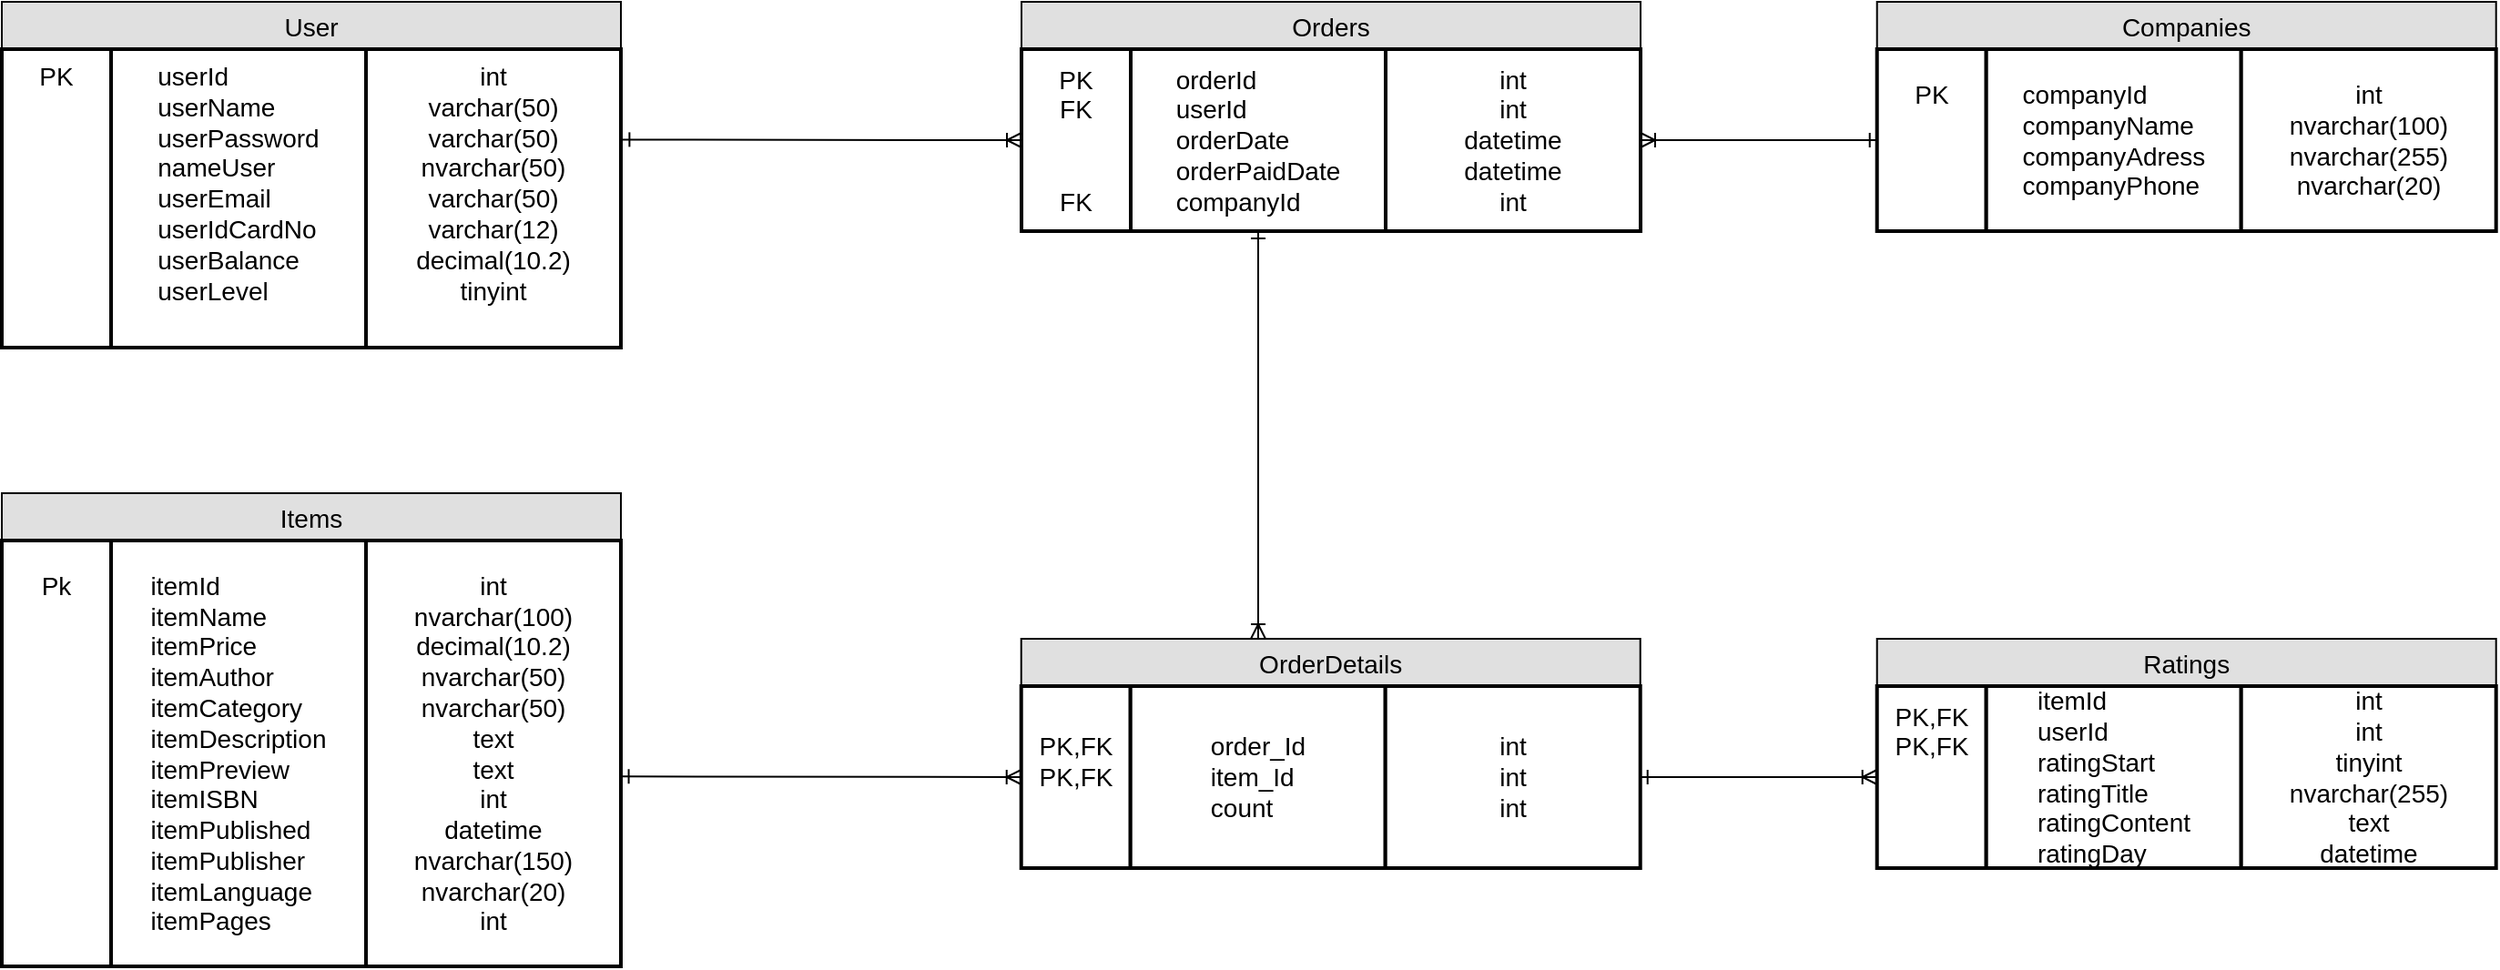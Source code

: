 <mxfile version="10.6.7" type="device"><diagram id="H6oL9b2vd_aFE2yaC4DL" name="Page-1"><mxGraphModel dx="840" dy="403" grid="1" gridSize="10" guides="1" tooltips="1" connect="1" arrows="1" fold="1" page="1" pageScale="1" pageWidth="827" pageHeight="1169" math="0" shadow="0"><root><mxCell id="0"/><mxCell id="1" parent="0"/><mxCell id="TEdLREAjGQqQcRrzh5po-1" value="User" style="text;align=center;verticalAlign=middle;spacingLeft=4;spacingRight=4;strokeColor=#000000;fillColor=#e0e0e0;rotatable=0;points=[[0,0.5],[1,0.5]];portConstraint=eastwest;fontSize=14;" parent="1" vertex="1"><mxGeometry x="180" y="80" width="340" height="26" as="geometry"/></mxCell><mxCell id="TEdLREAjGQqQcRrzh5po-3" value="PK&lt;br&gt;&lt;br&gt;&lt;br&gt;&lt;br&gt;&lt;br&gt;&lt;br&gt;&lt;br&gt;&lt;br&gt;&lt;br&gt;" style="strokeWidth=2;whiteSpace=wrap;html=1;align=center;fontSize=14;" parent="1" vertex="1"><mxGeometry x="180" y="106" width="60" height="164" as="geometry"/></mxCell><mxCell id="TEdLREAjGQqQcRrzh5po-5" value="&lt;div style=&quot;text-align: left&quot;&gt;&lt;span&gt;userId&lt;/span&gt;&lt;br&gt;&lt;/div&gt;&lt;div style=&quot;text-align: left&quot;&gt;&lt;span&gt;userName&lt;/span&gt;&lt;span&gt;&lt;br&gt;&lt;/span&gt;&lt;/div&gt;&lt;div style=&quot;text-align: left&quot;&gt;&lt;span&gt;userPassword&lt;/span&gt;&lt;span&gt;&lt;br&gt;&lt;/span&gt;&lt;/div&gt;&lt;div style=&quot;text-align: left&quot;&gt;&lt;span&gt;nameUser&lt;/span&gt;&lt;span&gt;&lt;br&gt;&lt;/span&gt;&lt;/div&gt;&lt;div style=&quot;text-align: left&quot;&gt;&lt;span&gt;userEmail&lt;/span&gt;&lt;span&gt;&lt;br&gt;&lt;/span&gt;&lt;/div&gt;&lt;div style=&quot;text-align: left&quot;&gt;&lt;span&gt;userIdCardNo&lt;/span&gt;&lt;span&gt;&lt;br&gt;&lt;/span&gt;&lt;/div&gt;&lt;div style=&quot;text-align: left&quot;&gt;&lt;span&gt;userBalance&lt;/span&gt;&lt;span&gt;&lt;br&gt;&lt;/span&gt;&lt;/div&gt;&lt;div style=&quot;text-align: left&quot;&gt;&lt;span&gt;userLevel&lt;/span&gt;&lt;span&gt;&lt;br&gt;&lt;/span&gt;&lt;/div&gt;&lt;div style=&quot;text-align: left&quot;&gt;&lt;br&gt;&lt;/div&gt;" style="strokeWidth=2;whiteSpace=wrap;html=1;align=center;fontSize=14;" parent="1" vertex="1"><mxGeometry x="240" y="106" width="140" height="164" as="geometry"/></mxCell><mxCell id="TEdLREAjGQqQcRrzh5po-6" value="int&lt;br&gt;varchar(50)&lt;br&gt;varchar(50)&lt;br&gt;nvarchar(50)&lt;br&gt;varchar(50)&lt;br&gt;varchar(12)&lt;br&gt;decimal(10.2)&lt;br&gt;&lt;span&gt;tinyint&lt;/span&gt;&lt;br&gt;&lt;br&gt;" style="strokeWidth=2;whiteSpace=wrap;html=1;align=center;fontSize=14;" parent="1" vertex="1"><mxGeometry x="380" y="106" width="140" height="164" as="geometry"/></mxCell><mxCell id="TEdLREAjGQqQcRrzh5po-7" value="Orders" style="text;align=center;verticalAlign=middle;spacingLeft=4;spacingRight=4;strokeColor=#000000;fillColor=#e0e0e0;rotatable=0;points=[[0,0.5],[1,0.5]];portConstraint=eastwest;fontSize=14;" parent="1" vertex="1"><mxGeometry x="740" y="80" width="340" height="26" as="geometry"/></mxCell><mxCell id="TEdLREAjGQqQcRrzh5po-8" value="&lt;br&gt;&lt;br&gt;PK&lt;br&gt;FK&lt;br&gt;&lt;br&gt;&lt;br&gt;FK&lt;br&gt;&lt;br&gt;&lt;br&gt;" style="strokeWidth=2;whiteSpace=wrap;html=1;align=center;fontSize=14;" parent="1" vertex="1"><mxGeometry x="740" y="106" width="60" height="100" as="geometry"/></mxCell><mxCell id="TEdLREAjGQqQcRrzh5po-9" value="&lt;div style=&quot;text-align: left&quot;&gt;&lt;span&gt;&lt;br&gt;&lt;/span&gt;&lt;/div&gt;&lt;div style=&quot;text-align: left&quot;&gt;&lt;span&gt;orderId&lt;/span&gt;&lt;br&gt;&lt;/div&gt;&lt;div style=&quot;text-align: left&quot;&gt;&lt;span&gt;userId&lt;/span&gt;&lt;span&gt;&lt;br&gt;&lt;/span&gt;&lt;/div&gt;&lt;div style=&quot;text-align: left&quot;&gt;&lt;span&gt;orderDate&lt;/span&gt;&lt;span&gt;&lt;br&gt;&lt;/span&gt;&lt;/div&gt;&lt;div style=&quot;text-align: left&quot;&gt;&lt;span&gt;orderPaidDate&lt;/span&gt;&lt;span&gt;&lt;br&gt;&lt;/span&gt;&lt;/div&gt;&lt;div style=&quot;text-align: left&quot;&gt;companyId&lt;span&gt;&lt;br&gt;&lt;/span&gt;&lt;/div&gt;&lt;div style=&quot;text-align: left&quot;&gt;&lt;span&gt;&lt;br&gt;&lt;/span&gt;&lt;/div&gt;" style="strokeWidth=2;whiteSpace=wrap;html=1;align=center;fontSize=14;" parent="1" vertex="1"><mxGeometry x="800" y="106" width="140" height="100" as="geometry"/></mxCell><mxCell id="TEdLREAjGQqQcRrzh5po-10" value="int&lt;br&gt;int&lt;br&gt;datetime&lt;br&gt;datetime&lt;br&gt;int&lt;br&gt;" style="strokeWidth=2;whiteSpace=wrap;html=1;align=center;fontSize=14;" parent="1" vertex="1"><mxGeometry x="940" y="106" width="140" height="100" as="geometry"/></mxCell><mxCell id="TEdLREAjGQqQcRrzh5po-11" value="OrderDetails" style="text;align=center;verticalAlign=middle;spacingLeft=4;spacingRight=4;strokeColor=#000000;fillColor=#e0e0e0;rotatable=0;points=[[0,0.5],[1,0.5]];portConstraint=eastwest;fontSize=14;" parent="1" vertex="1"><mxGeometry x="739.853" y="430" width="340" height="26" as="geometry"/></mxCell><mxCell id="TEdLREAjGQqQcRrzh5po-12" value="PK,FK&lt;br&gt;PK,FK&lt;br&gt;&lt;br&gt;" style="strokeWidth=2;whiteSpace=wrap;html=1;align=center;fontSize=14;" parent="1" vertex="1"><mxGeometry x="739.853" y="456" width="60" height="100" as="geometry"/></mxCell><mxCell id="TEdLREAjGQqQcRrzh5po-13" value="&lt;div style=&quot;text-align: left&quot;&gt;&lt;span&gt;order_Id&lt;/span&gt;&lt;br&gt;&lt;/div&gt;&lt;div style=&quot;text-align: left&quot;&gt;&lt;span&gt;item_Id&lt;/span&gt;&lt;span&gt;&lt;br&gt;&lt;/span&gt;&lt;/div&gt;&lt;div style=&quot;text-align: left&quot;&gt;&lt;span&gt;count&lt;/span&gt;&lt;span&gt;&lt;br&gt;&lt;/span&gt;&lt;/div&gt;" style="strokeWidth=2;whiteSpace=wrap;html=1;align=center;fontSize=14;" parent="1" vertex="1"><mxGeometry x="799.853" y="456" width="140" height="100" as="geometry"/></mxCell><mxCell id="TEdLREAjGQqQcRrzh5po-14" value="int&lt;br&gt;int&lt;br&gt;int&lt;br&gt;" style="strokeWidth=2;whiteSpace=wrap;html=1;align=center;fontSize=14;" parent="1" vertex="1"><mxGeometry x="939.853" y="456" width="140" height="100" as="geometry"/></mxCell><mxCell id="TEdLREAjGQqQcRrzh5po-15" value="Items" style="text;align=center;verticalAlign=middle;spacingLeft=4;spacingRight=4;strokeColor=#000000;fillColor=#e0e0e0;rotatable=0;points=[[0,0.5],[1,0.5]];portConstraint=eastwest;fontSize=14;" parent="1" vertex="1"><mxGeometry x="180" y="350" width="340" height="26" as="geometry"/></mxCell><mxCell id="TEdLREAjGQqQcRrzh5po-16" value="Pk&lt;br&gt;&lt;br&gt;&lt;br&gt;&lt;br&gt;&lt;br&gt;&lt;br&gt;&lt;br&gt;&lt;br&gt;&lt;br&gt;&lt;br&gt;&lt;br&gt;&lt;br&gt;" style="strokeWidth=2;whiteSpace=wrap;html=1;align=center;fontSize=14;" parent="1" vertex="1"><mxGeometry x="180" y="376" width="60" height="234" as="geometry"/></mxCell><mxCell id="TEdLREAjGQqQcRrzh5po-17" value="&lt;div style=&quot;text-align: left&quot;&gt;&lt;span&gt;itemId&lt;/span&gt;&lt;br&gt;&lt;/div&gt;&lt;div style=&quot;text-align: left&quot;&gt;&lt;span&gt;itemName&lt;/span&gt;&lt;span&gt;&lt;br&gt;&lt;/span&gt;&lt;/div&gt;&lt;div style=&quot;text-align: left&quot;&gt;&lt;span&gt;itemPrice&lt;/span&gt;&lt;span&gt;&lt;br&gt;&lt;/span&gt;&lt;/div&gt;&lt;div style=&quot;text-align: left&quot;&gt;&lt;span&gt;itemAuthor&lt;/span&gt;&lt;span&gt;&lt;br&gt;&lt;/span&gt;&lt;/div&gt;&lt;div style=&quot;text-align: left&quot;&gt;&lt;span&gt;itemCategory&lt;/span&gt;&lt;span&gt;&lt;br&gt;&lt;/span&gt;&lt;/div&gt;&lt;div style=&quot;text-align: left&quot;&gt;&lt;span&gt;itemDescription&lt;/span&gt;&lt;span&gt;&lt;br&gt;&lt;/span&gt;&lt;/div&gt;&lt;div style=&quot;text-align: left&quot;&gt;&lt;span&gt;itemPreview&lt;/span&gt;&lt;span&gt;&lt;br&gt;&lt;/span&gt;&lt;/div&gt;&lt;div style=&quot;text-align: left&quot;&gt;&lt;span&gt;itemISBN&lt;/span&gt;&lt;span&gt;&lt;br&gt;&lt;/span&gt;&lt;/div&gt;&lt;div style=&quot;text-align: left&quot;&gt;&lt;span&gt;itemPublished&lt;/span&gt;&lt;span&gt;&lt;br&gt;&lt;/span&gt;&lt;/div&gt;&lt;div style=&quot;text-align: left&quot;&gt;&lt;span&gt;itemPublisher&lt;/span&gt;&lt;span&gt;&lt;br&gt;&lt;/span&gt;&lt;/div&gt;&lt;div style=&quot;text-align: left&quot;&gt;&lt;span&gt;itemLanguage&lt;/span&gt;&lt;span&gt;&lt;br&gt;&lt;/span&gt;&lt;/div&gt;&lt;div style=&quot;text-align: left&quot;&gt;&lt;span&gt;itemPages&lt;/span&gt;&lt;span&gt;&lt;br&gt;&lt;/span&gt;&lt;/div&gt;" style="strokeWidth=2;whiteSpace=wrap;html=1;align=center;fontSize=14;" parent="1" vertex="1"><mxGeometry x="240" y="376" width="140" height="234" as="geometry"/></mxCell><mxCell id="TEdLREAjGQqQcRrzh5po-18" value="&lt;br&gt;int&lt;br&gt;nvarchar(100)&lt;br&gt;decimal(10.2)&lt;br&gt;nvarchar(50)&lt;br&gt;nvarchar(50)&lt;br&gt;text&lt;br&gt;text&lt;br&gt;int&lt;br&gt;datetime&lt;br&gt;nvarchar(150)&lt;br&gt;nvarchar(20)&lt;br&gt;int&lt;br&gt;&lt;br&gt;" style="strokeWidth=2;whiteSpace=wrap;html=1;align=center;fontSize=14;" parent="1" vertex="1"><mxGeometry x="380" y="376" width="140" height="234" as="geometry"/></mxCell><mxCell id="TEdLREAjGQqQcRrzh5po-23" value="" style="edgeStyle=entityRelationEdgeStyle;fontSize=12;html=1;endArrow=ERoneToMany;exitX=1.005;exitY=0.303;exitDx=0;exitDy=0;entryX=0;entryY=0.5;entryDx=0;entryDy=0;startArrow=ERone;startFill=0;exitPerimeter=0;" parent="1" source="TEdLREAjGQqQcRrzh5po-6" target="TEdLREAjGQqQcRrzh5po-8" edge="1"><mxGeometry width="100" height="100" relative="1" as="geometry"><mxPoint x="560" y="240" as="sourcePoint"/><mxPoint x="660" y="140" as="targetPoint"/></mxGeometry></mxCell><mxCell id="TEdLREAjGQqQcRrzh5po-27" value="" style="fontSize=12;html=1;endArrow=ERoneToMany;endFill=0;startArrow=ERone;startFill=0;entryX=0;entryY=0.5;entryDx=0;entryDy=0;exitX=1.002;exitY=0.554;exitDx=0;exitDy=0;exitPerimeter=0;" parent="1" source="TEdLREAjGQqQcRrzh5po-18" target="TEdLREAjGQqQcRrzh5po-12" edge="1"><mxGeometry width="100" height="100" relative="1" as="geometry"><mxPoint x="630" y="430" as="sourcePoint"/><mxPoint x="660" y="420" as="targetPoint"/></mxGeometry></mxCell><mxCell id="TEdLREAjGQqQcRrzh5po-30" value="" style="fontSize=12;html=1;endArrow=ERoneToMany;startArrow=ERone;startFill=0;" parent="1" source="TEdLREAjGQqQcRrzh5po-9" edge="1"><mxGeometry width="100" height="100" relative="1" as="geometry"><mxPoint x="939" y="220" as="sourcePoint"/><mxPoint x="870" y="430" as="targetPoint"/></mxGeometry></mxCell><mxCell id="tJk9xKTc-nbAkoPA7oIq-1" value="Ratings" style="text;align=center;verticalAlign=middle;spacingLeft=4;spacingRight=4;strokeColor=#000000;fillColor=#e0e0e0;rotatable=0;points=[[0,0.5],[1,0.5]];portConstraint=eastwest;fontSize=14;" parent="1" vertex="1"><mxGeometry x="1209.853" y="430" width="340" height="26" as="geometry"/></mxCell><mxCell id="tJk9xKTc-nbAkoPA7oIq-2" value="PK,FK&lt;br&gt;PK,FK&lt;br&gt;&lt;br&gt;&lt;br&gt;&lt;br&gt;" style="strokeWidth=2;whiteSpace=wrap;html=1;align=center;fontSize=14;" parent="1" vertex="1"><mxGeometry x="1209.853" y="456" width="60" height="100" as="geometry"/></mxCell><mxCell id="tJk9xKTc-nbAkoPA7oIq-3" value="&lt;div style=&quot;text-align: left&quot;&gt;&lt;span&gt;itemId&lt;/span&gt;&lt;br&gt;&lt;/div&gt;&lt;div style=&quot;text-align: left&quot;&gt;&lt;span&gt;userId&lt;/span&gt;&lt;span&gt;&lt;br&gt;&lt;/span&gt;&lt;/div&gt;&lt;div style=&quot;text-align: left&quot;&gt;&lt;span&gt;ratingStart&lt;/span&gt;&lt;span&gt;&lt;br&gt;&lt;/span&gt;&lt;/div&gt;&lt;div style=&quot;text-align: left&quot;&gt;&lt;span&gt;ratingTitle&lt;/span&gt;&lt;span&gt;&lt;br&gt;&lt;/span&gt;&lt;/div&gt;&lt;div style=&quot;text-align: left&quot;&gt;&lt;span&gt;ratingContent&lt;/span&gt;&lt;span&gt;&lt;br&gt;&lt;/span&gt;&lt;/div&gt;&lt;div style=&quot;text-align: left&quot;&gt;&lt;span&gt;ratingDay&lt;/span&gt;&lt;/div&gt;" style="strokeWidth=2;whiteSpace=wrap;html=1;align=center;fontSize=14;" parent="1" vertex="1"><mxGeometry x="1269.853" y="456" width="140" height="100" as="geometry"/></mxCell><mxCell id="tJk9xKTc-nbAkoPA7oIq-4" value="int&lt;br&gt;int&lt;br&gt;tinyint&lt;br&gt;nvarchar(255)&lt;br&gt;text&lt;br&gt;datetime&lt;br&gt;" style="strokeWidth=2;whiteSpace=wrap;html=1;align=center;fontSize=14;" parent="1" vertex="1"><mxGeometry x="1409.853" y="456" width="140" height="100" as="geometry"/></mxCell><mxCell id="tJk9xKTc-nbAkoPA7oIq-5" value="" style="fontSize=12;html=1;endArrow=ERoneToMany;startArrow=ERone;startFill=0;entryX=0;entryY=0.5;entryDx=0;entryDy=0;exitX=1;exitY=0.5;exitDx=0;exitDy=0;" parent="1" source="TEdLREAjGQqQcRrzh5po-14" target="tJk9xKTc-nbAkoPA7oIq-2" edge="1"><mxGeometry width="100" height="100" relative="1" as="geometry"><mxPoint x="880.264" y="216" as="sourcePoint"/><mxPoint x="881.429" y="436.857" as="targetPoint"/></mxGeometry></mxCell><mxCell id="tJk9xKTc-nbAkoPA7oIq-6" value="Companies" style="text;align=center;verticalAlign=middle;spacingLeft=4;spacingRight=4;strokeColor=#000000;fillColor=#e0e0e0;rotatable=0;points=[[0,0.5],[1,0.5]];portConstraint=eastwest;fontSize=14;" parent="1" vertex="1"><mxGeometry x="1209.853" y="80" width="340" height="26" as="geometry"/></mxCell><mxCell id="tJk9xKTc-nbAkoPA7oIq-7" value="PK&lt;br&gt;&lt;br&gt;&lt;br&gt;&lt;br&gt;" style="strokeWidth=2;whiteSpace=wrap;html=1;align=center;fontSize=14;" parent="1" vertex="1"><mxGeometry x="1209.853" y="106" width="60" height="100" as="geometry"/></mxCell><mxCell id="tJk9xKTc-nbAkoPA7oIq-8" value="&lt;div style=&quot;text-align: left&quot;&gt;&lt;span&gt;companyId&lt;/span&gt;&lt;br&gt;&lt;/div&gt;&lt;div style=&quot;text-align: left&quot;&gt;&lt;span&gt;companyName&lt;/span&gt;&lt;span&gt;&lt;br&gt;&lt;/span&gt;&lt;/div&gt;&lt;div style=&quot;text-align: left&quot;&gt;&lt;span&gt;companyAdress&lt;/span&gt;&lt;span&gt;&lt;br&gt;&lt;/span&gt;&lt;/div&gt;&lt;div style=&quot;text-align: left&quot;&gt;&lt;span&gt;companyPhone&lt;/span&gt;&lt;span&gt;&lt;br&gt;&lt;/span&gt;&lt;/div&gt;" style="strokeWidth=2;whiteSpace=wrap;html=1;align=center;fontSize=14;" parent="1" vertex="1"><mxGeometry x="1269.853" y="106" width="140" height="100" as="geometry"/></mxCell><mxCell id="tJk9xKTc-nbAkoPA7oIq-9" value="int&lt;br&gt;nvarchar(100)&lt;br&gt;nvarchar(255)&lt;br&gt;nvarchar(20)&lt;br&gt;" style="strokeWidth=2;whiteSpace=wrap;html=1;align=center;fontSize=14;" parent="1" vertex="1"><mxGeometry x="1409.853" y="106" width="140" height="100" as="geometry"/></mxCell><mxCell id="tJk9xKTc-nbAkoPA7oIq-10" value="" style="fontSize=12;html=1;endArrow=ERoneToMany;startArrow=ERone;startFill=0;entryX=1;entryY=0.5;entryDx=0;entryDy=0;exitX=0;exitY=0.5;exitDx=0;exitDy=0;" parent="1" source="tJk9xKTc-nbAkoPA7oIq-7" target="TEdLREAjGQqQcRrzh5po-10" edge="1"><mxGeometry width="100" height="100" relative="1" as="geometry"><mxPoint x="899" y="-84" as="sourcePoint"/><mxPoint x="1250" y="166.429" as="targetPoint"/></mxGeometry></mxCell></root></mxGraphModel></diagram></mxfile>